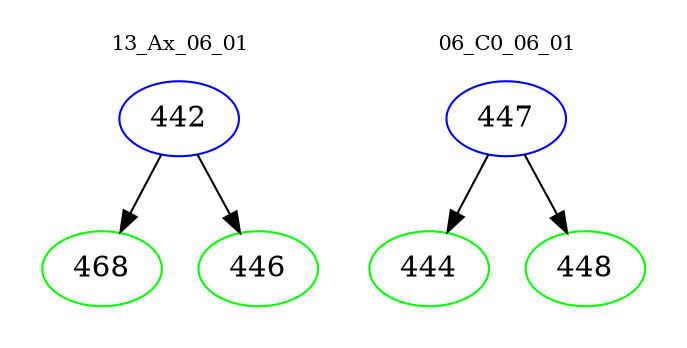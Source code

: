 digraph{
subgraph cluster_0 {
color = white
label = "13_Ax_06_01";
fontsize=10;
T0_442 [label="442", color="blue"]
T0_442 -> T0_468 [color="black"]
T0_468 [label="468", color="green"]
T0_442 -> T0_446 [color="black"]
T0_446 [label="446", color="green"]
}
subgraph cluster_1 {
color = white
label = "06_C0_06_01";
fontsize=10;
T1_447 [label="447", color="blue"]
T1_447 -> T1_444 [color="black"]
T1_444 [label="444", color="green"]
T1_447 -> T1_448 [color="black"]
T1_448 [label="448", color="green"]
}
}
